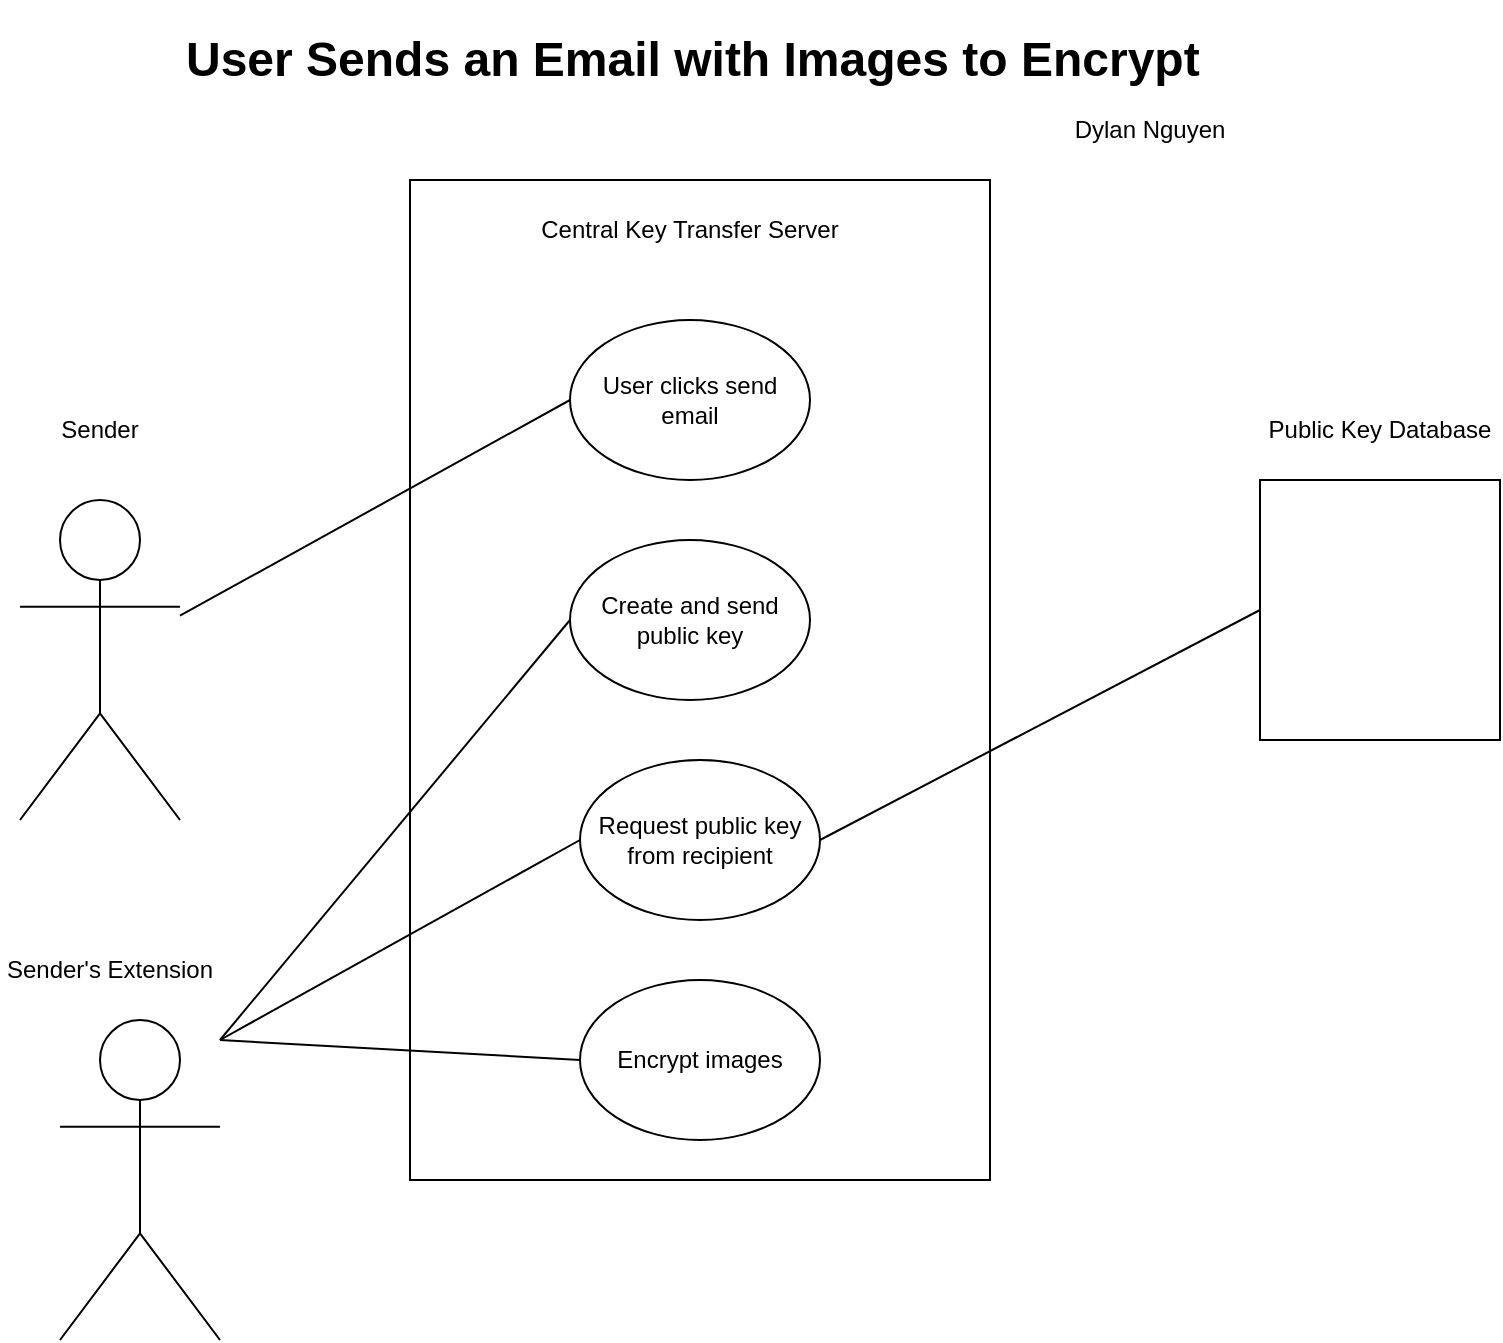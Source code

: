 <mxfile version="20.4.1" type="github">
  <diagram id="zbjTKwKbv62WeKo4QZf_" name="Page-1">
    <mxGraphModel dx="1297" dy="689" grid="1" gridSize="10" guides="1" tooltips="1" connect="1" arrows="1" fold="1" page="1" pageScale="1" pageWidth="850" pageHeight="1100" math="0" shadow="0">
      <root>
        <mxCell id="0" />
        <mxCell id="1" parent="0" />
        <mxCell id="01njGHACDBD-dTpyy8Ze-1" value="" style="shape=umlActor;verticalLabelPosition=bottom;verticalAlign=top;html=1;outlineConnect=0;" parent="1" vertex="1">
          <mxGeometry x="90" y="250" width="80" height="160" as="geometry" />
        </mxCell>
        <mxCell id="01njGHACDBD-dTpyy8Ze-7" value="" style="rounded=0;whiteSpace=wrap;html=1;" parent="1" vertex="1">
          <mxGeometry x="285" y="90" width="290" height="500" as="geometry" />
        </mxCell>
        <mxCell id="01njGHACDBD-dTpyy8Ze-9" value="Request public key from recipient" style="ellipse;whiteSpace=wrap;html=1;" parent="1" vertex="1">
          <mxGeometry x="370" y="380" width="120" height="80" as="geometry" />
        </mxCell>
        <mxCell id="01njGHACDBD-dTpyy8Ze-10" value="User clicks send email" style="ellipse;whiteSpace=wrap;html=1;" parent="1" vertex="1">
          <mxGeometry x="365" y="160" width="120" height="80" as="geometry" />
        </mxCell>
        <mxCell id="01njGHACDBD-dTpyy8Ze-11" value="Encrypt images" style="ellipse;whiteSpace=wrap;html=1;" parent="1" vertex="1">
          <mxGeometry x="370" y="490" width="120" height="80" as="geometry" />
        </mxCell>
        <mxCell id="01njGHACDBD-dTpyy8Ze-12" value="Central Key Transfer Server" style="text;html=1;strokeColor=none;fillColor=none;align=center;verticalAlign=middle;whiteSpace=wrap;rounded=0;" parent="1" vertex="1">
          <mxGeometry x="330" y="100" width="190" height="30" as="geometry" />
        </mxCell>
        <mxCell id="01njGHACDBD-dTpyy8Ze-13" value="" style="rounded=0;whiteSpace=wrap;html=1;" parent="1" vertex="1">
          <mxGeometry x="710" y="240" width="120" height="130" as="geometry" />
        </mxCell>
        <mxCell id="01njGHACDBD-dTpyy8Ze-14" value="Public Key Database" style="text;html=1;strokeColor=none;fillColor=none;align=center;verticalAlign=middle;whiteSpace=wrap;rounded=0;" parent="1" vertex="1">
          <mxGeometry x="710" y="200" width="120" height="30" as="geometry" />
        </mxCell>
        <mxCell id="01njGHACDBD-dTpyy8Ze-15" value="&lt;h1&gt;User Sends an Email with Images to Encrypt&lt;/h1&gt;" style="text;html=1;strokeColor=none;fillColor=none;spacing=5;spacingTop=-20;whiteSpace=wrap;overflow=hidden;rounded=0;" parent="1" vertex="1">
          <mxGeometry x="167.5" y="10" width="525" height="50" as="geometry" />
        </mxCell>
        <mxCell id="01njGHACDBD-dTpyy8Ze-17" value="Sender" style="text;html=1;strokeColor=none;fillColor=none;align=center;verticalAlign=middle;whiteSpace=wrap;rounded=0;" parent="1" vertex="1">
          <mxGeometry x="100" y="200" width="60" height="30" as="geometry" />
        </mxCell>
        <mxCell id="01njGHACDBD-dTpyy8Ze-18" value="" style="endArrow=none;html=1;rounded=0;entryX=0;entryY=0.5;entryDx=0;entryDy=0;" parent="1" source="01njGHACDBD-dTpyy8Ze-1" target="01njGHACDBD-dTpyy8Ze-10" edge="1">
          <mxGeometry width="50" height="50" relative="1" as="geometry">
            <mxPoint x="400" y="370" as="sourcePoint" />
            <mxPoint x="220" y="330" as="targetPoint" />
          </mxGeometry>
        </mxCell>
        <mxCell id="nkD_UVZkj7i6mlzgK1ns-1" value="" style="endArrow=none;html=1;rounded=0;entryX=1;entryY=0.5;entryDx=0;entryDy=0;exitX=0;exitY=0.5;exitDx=0;exitDy=0;" edge="1" parent="1" source="01njGHACDBD-dTpyy8Ze-13" target="01njGHACDBD-dTpyy8Ze-9">
          <mxGeometry width="50" height="50" relative="1" as="geometry">
            <mxPoint x="400" y="380" as="sourcePoint" />
            <mxPoint x="450" y="330" as="targetPoint" />
          </mxGeometry>
        </mxCell>
        <mxCell id="nkD_UVZkj7i6mlzgK1ns-3" value="Create and send public key" style="ellipse;whiteSpace=wrap;html=1;" vertex="1" parent="1">
          <mxGeometry x="365" y="270" width="120" height="80" as="geometry" />
        </mxCell>
        <mxCell id="nkD_UVZkj7i6mlzgK1ns-4" value="" style="endArrow=none;html=1;rounded=0;entryX=0;entryY=0.5;entryDx=0;entryDy=0;" edge="1" parent="1" target="nkD_UVZkj7i6mlzgK1ns-3">
          <mxGeometry width="50" height="50" relative="1" as="geometry">
            <mxPoint x="190" y="520" as="sourcePoint" />
            <mxPoint x="450" y="320" as="targetPoint" />
          </mxGeometry>
        </mxCell>
        <mxCell id="nkD_UVZkj7i6mlzgK1ns-7" value="" style="shape=umlActor;verticalLabelPosition=bottom;verticalAlign=top;html=1;outlineConnect=0;" vertex="1" parent="1">
          <mxGeometry x="110" y="510" width="80" height="160" as="geometry" />
        </mxCell>
        <mxCell id="nkD_UVZkj7i6mlzgK1ns-8" value="Sender&#39;s Extension" style="text;html=1;strokeColor=none;fillColor=none;align=center;verticalAlign=middle;whiteSpace=wrap;rounded=0;" vertex="1" parent="1">
          <mxGeometry x="80" y="470" width="110" height="30" as="geometry" />
        </mxCell>
        <mxCell id="nkD_UVZkj7i6mlzgK1ns-9" value="" style="endArrow=none;html=1;rounded=0;entryX=0;entryY=0.5;entryDx=0;entryDy=0;" edge="1" parent="1" target="01njGHACDBD-dTpyy8Ze-9">
          <mxGeometry width="50" height="50" relative="1" as="geometry">
            <mxPoint x="190" y="520" as="sourcePoint" />
            <mxPoint x="450" y="310" as="targetPoint" />
          </mxGeometry>
        </mxCell>
        <mxCell id="nkD_UVZkj7i6mlzgK1ns-10" value="" style="endArrow=none;html=1;rounded=0;entryX=0;entryY=0.5;entryDx=0;entryDy=0;" edge="1" parent="1" target="01njGHACDBD-dTpyy8Ze-11">
          <mxGeometry width="50" height="50" relative="1" as="geometry">
            <mxPoint x="190" y="520" as="sourcePoint" />
            <mxPoint x="450" y="310" as="targetPoint" />
          </mxGeometry>
        </mxCell>
        <mxCell id="nkD_UVZkj7i6mlzgK1ns-11" value="Dylan Nguyen" style="text;html=1;strokeColor=none;fillColor=none;align=center;verticalAlign=middle;whiteSpace=wrap;rounded=0;" vertex="1" parent="1">
          <mxGeometry x="600" y="50" width="110" height="30" as="geometry" />
        </mxCell>
      </root>
    </mxGraphModel>
  </diagram>
</mxfile>
